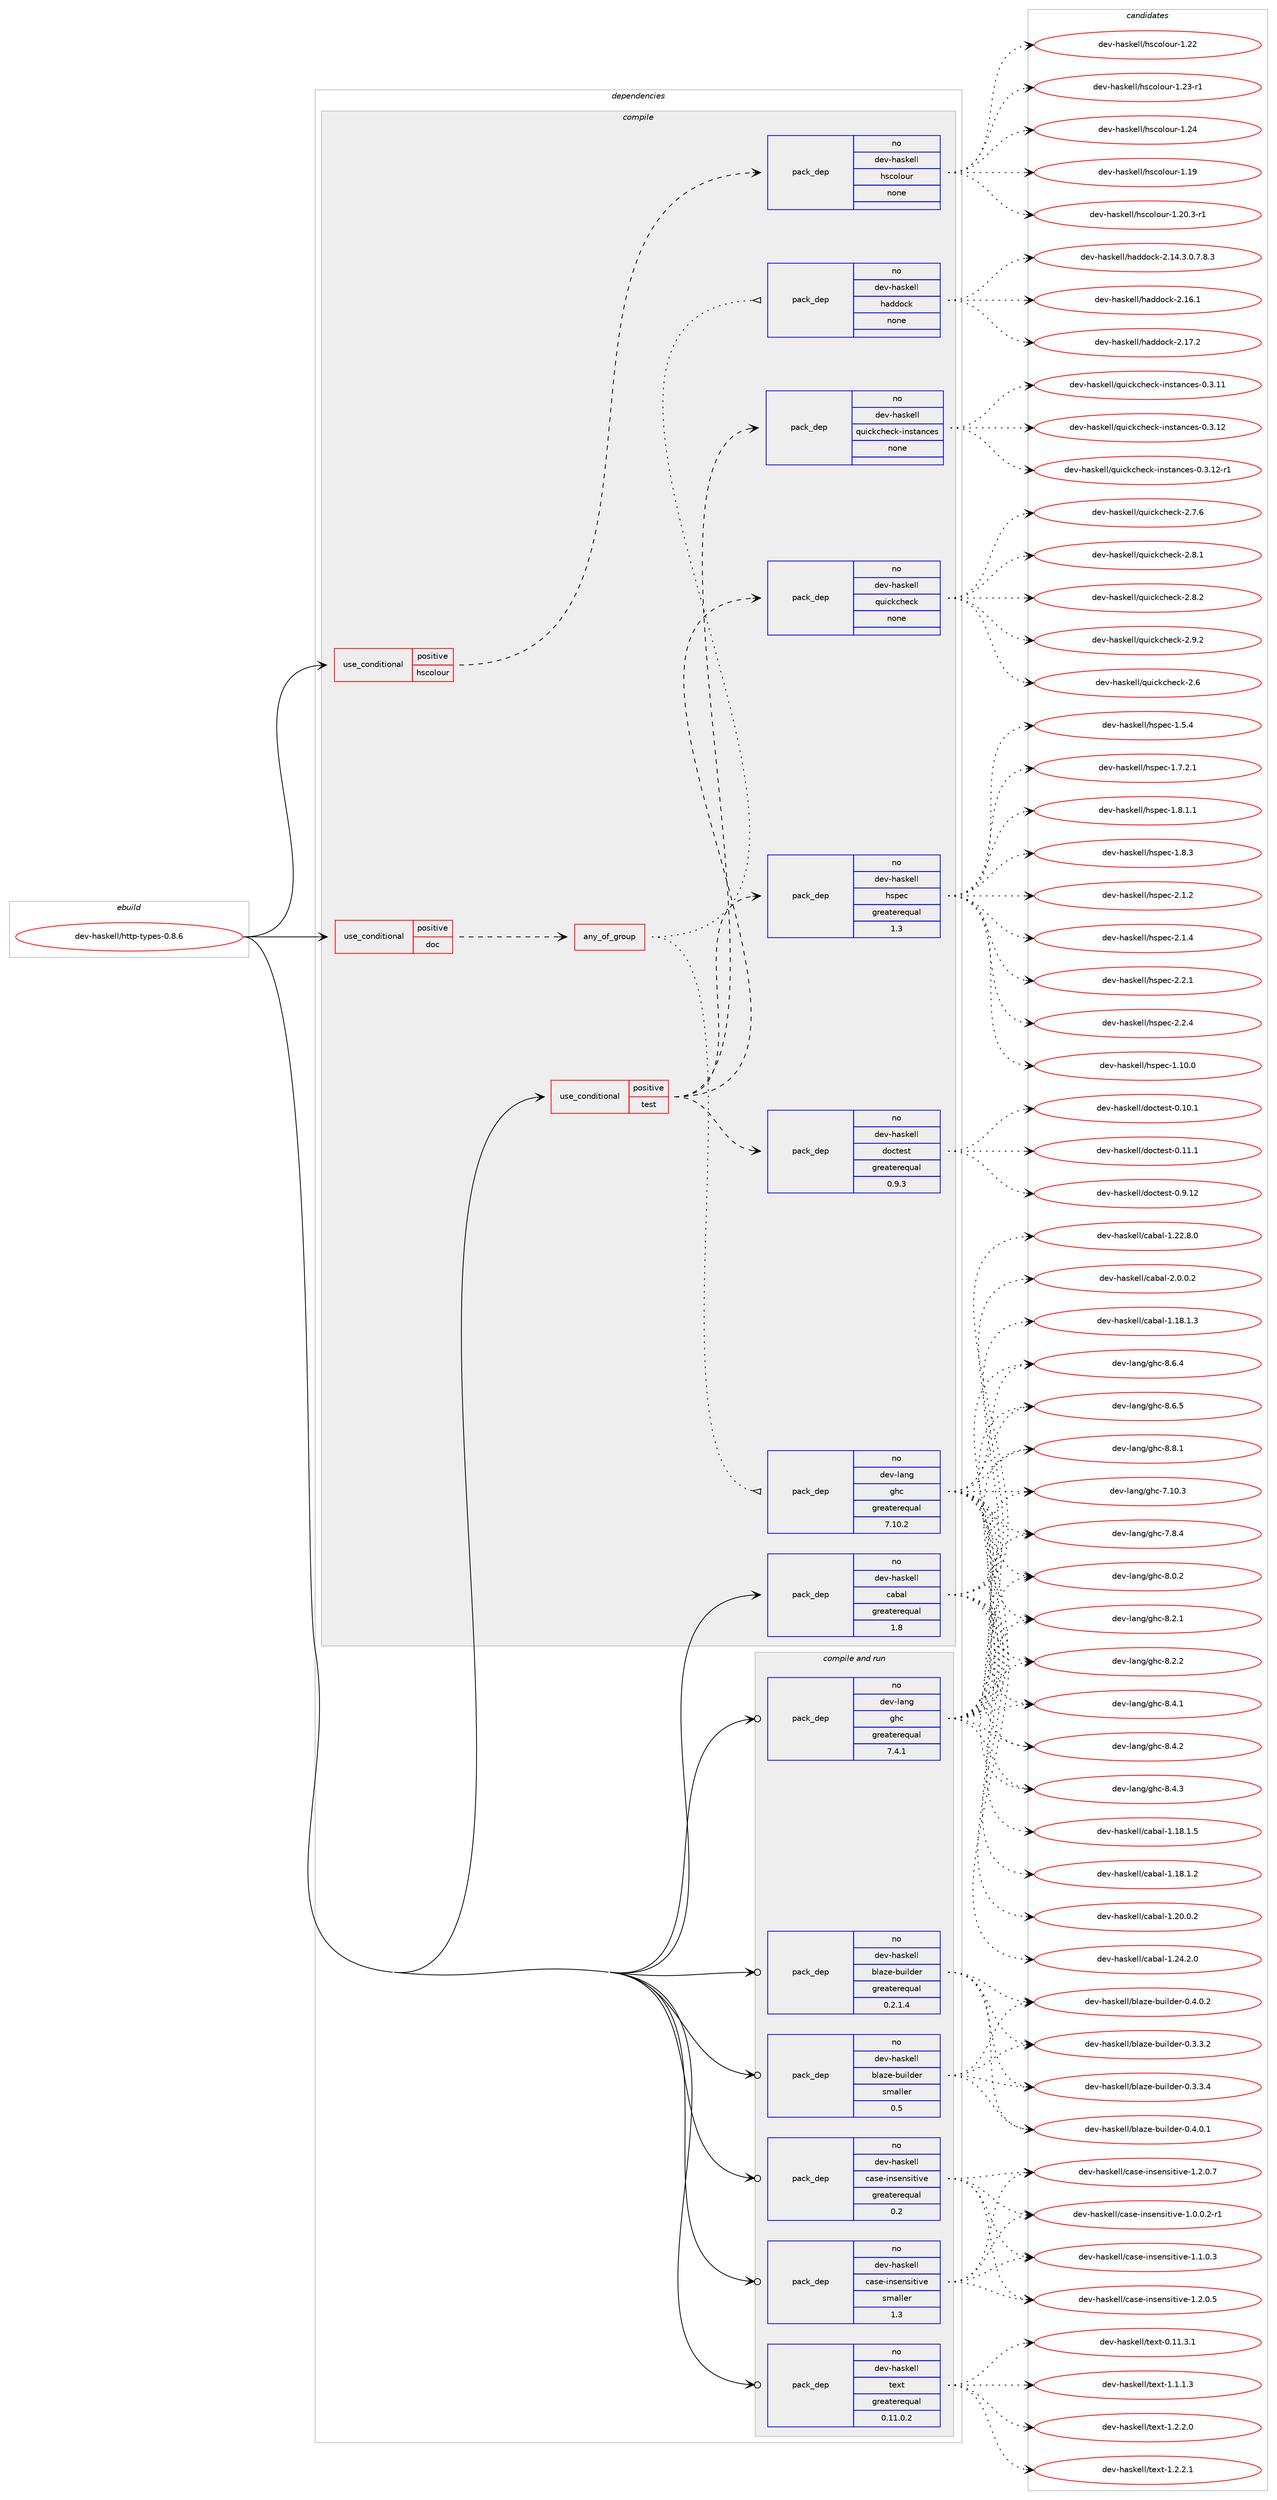 digraph prolog {

# *************
# Graph options
# *************

newrank=true;
concentrate=true;
compound=true;
graph [rankdir=LR,fontname=Helvetica,fontsize=10,ranksep=1.5];#, ranksep=2.5, nodesep=0.2];
edge  [arrowhead=vee];
node  [fontname=Helvetica,fontsize=10];

# **********
# The ebuild
# **********

subgraph cluster_leftcol {
color=gray;
rank=same;
label=<<i>ebuild</i>>;
id [label="dev-haskell/http-types-0.8.6", color=red, width=4, href="../dev-haskell/http-types-0.8.6.svg"];
}

# ****************
# The dependencies
# ****************

subgraph cluster_midcol {
color=gray;
label=<<i>dependencies</i>>;
subgraph cluster_compile {
fillcolor="#eeeeee";
style=filled;
label=<<i>compile</i>>;
subgraph cond126351 {
dependency536681 [label=<<TABLE BORDER="0" CELLBORDER="1" CELLSPACING="0" CELLPADDING="4"><TR><TD ROWSPAN="3" CELLPADDING="10">use_conditional</TD></TR><TR><TD>positive</TD></TR><TR><TD>doc</TD></TR></TABLE>>, shape=none, color=red];
subgraph any10066 {
dependency536682 [label=<<TABLE BORDER="0" CELLBORDER="1" CELLSPACING="0" CELLPADDING="4"><TR><TD CELLPADDING="10">any_of_group</TD></TR></TABLE>>, shape=none, color=red];subgraph pack399907 {
dependency536683 [label=<<TABLE BORDER="0" CELLBORDER="1" CELLSPACING="0" CELLPADDING="4" WIDTH="220"><TR><TD ROWSPAN="6" CELLPADDING="30">pack_dep</TD></TR><TR><TD WIDTH="110">no</TD></TR><TR><TD>dev-haskell</TD></TR><TR><TD>haddock</TD></TR><TR><TD>none</TD></TR><TR><TD></TD></TR></TABLE>>, shape=none, color=blue];
}
dependency536682:e -> dependency536683:w [weight=20,style="dotted",arrowhead="oinv"];
subgraph pack399908 {
dependency536684 [label=<<TABLE BORDER="0" CELLBORDER="1" CELLSPACING="0" CELLPADDING="4" WIDTH="220"><TR><TD ROWSPAN="6" CELLPADDING="30">pack_dep</TD></TR><TR><TD WIDTH="110">no</TD></TR><TR><TD>dev-lang</TD></TR><TR><TD>ghc</TD></TR><TR><TD>greaterequal</TD></TR><TR><TD>7.10.2</TD></TR></TABLE>>, shape=none, color=blue];
}
dependency536682:e -> dependency536684:w [weight=20,style="dotted",arrowhead="oinv"];
}
dependency536681:e -> dependency536682:w [weight=20,style="dashed",arrowhead="vee"];
}
id:e -> dependency536681:w [weight=20,style="solid",arrowhead="vee"];
subgraph cond126352 {
dependency536685 [label=<<TABLE BORDER="0" CELLBORDER="1" CELLSPACING="0" CELLPADDING="4"><TR><TD ROWSPAN="3" CELLPADDING="10">use_conditional</TD></TR><TR><TD>positive</TD></TR><TR><TD>hscolour</TD></TR></TABLE>>, shape=none, color=red];
subgraph pack399909 {
dependency536686 [label=<<TABLE BORDER="0" CELLBORDER="1" CELLSPACING="0" CELLPADDING="4" WIDTH="220"><TR><TD ROWSPAN="6" CELLPADDING="30">pack_dep</TD></TR><TR><TD WIDTH="110">no</TD></TR><TR><TD>dev-haskell</TD></TR><TR><TD>hscolour</TD></TR><TR><TD>none</TD></TR><TR><TD></TD></TR></TABLE>>, shape=none, color=blue];
}
dependency536685:e -> dependency536686:w [weight=20,style="dashed",arrowhead="vee"];
}
id:e -> dependency536685:w [weight=20,style="solid",arrowhead="vee"];
subgraph cond126353 {
dependency536687 [label=<<TABLE BORDER="0" CELLBORDER="1" CELLSPACING="0" CELLPADDING="4"><TR><TD ROWSPAN="3" CELLPADDING="10">use_conditional</TD></TR><TR><TD>positive</TD></TR><TR><TD>test</TD></TR></TABLE>>, shape=none, color=red];
subgraph pack399910 {
dependency536688 [label=<<TABLE BORDER="0" CELLBORDER="1" CELLSPACING="0" CELLPADDING="4" WIDTH="220"><TR><TD ROWSPAN="6" CELLPADDING="30">pack_dep</TD></TR><TR><TD WIDTH="110">no</TD></TR><TR><TD>dev-haskell</TD></TR><TR><TD>doctest</TD></TR><TR><TD>greaterequal</TD></TR><TR><TD>0.9.3</TD></TR></TABLE>>, shape=none, color=blue];
}
dependency536687:e -> dependency536688:w [weight=20,style="dashed",arrowhead="vee"];
subgraph pack399911 {
dependency536689 [label=<<TABLE BORDER="0" CELLBORDER="1" CELLSPACING="0" CELLPADDING="4" WIDTH="220"><TR><TD ROWSPAN="6" CELLPADDING="30">pack_dep</TD></TR><TR><TD WIDTH="110">no</TD></TR><TR><TD>dev-haskell</TD></TR><TR><TD>hspec</TD></TR><TR><TD>greaterequal</TD></TR><TR><TD>1.3</TD></TR></TABLE>>, shape=none, color=blue];
}
dependency536687:e -> dependency536689:w [weight=20,style="dashed",arrowhead="vee"];
subgraph pack399912 {
dependency536690 [label=<<TABLE BORDER="0" CELLBORDER="1" CELLSPACING="0" CELLPADDING="4" WIDTH="220"><TR><TD ROWSPAN="6" CELLPADDING="30">pack_dep</TD></TR><TR><TD WIDTH="110">no</TD></TR><TR><TD>dev-haskell</TD></TR><TR><TD>quickcheck</TD></TR><TR><TD>none</TD></TR><TR><TD></TD></TR></TABLE>>, shape=none, color=blue];
}
dependency536687:e -> dependency536690:w [weight=20,style="dashed",arrowhead="vee"];
subgraph pack399913 {
dependency536691 [label=<<TABLE BORDER="0" CELLBORDER="1" CELLSPACING="0" CELLPADDING="4" WIDTH="220"><TR><TD ROWSPAN="6" CELLPADDING="30">pack_dep</TD></TR><TR><TD WIDTH="110">no</TD></TR><TR><TD>dev-haskell</TD></TR><TR><TD>quickcheck-instances</TD></TR><TR><TD>none</TD></TR><TR><TD></TD></TR></TABLE>>, shape=none, color=blue];
}
dependency536687:e -> dependency536691:w [weight=20,style="dashed",arrowhead="vee"];
}
id:e -> dependency536687:w [weight=20,style="solid",arrowhead="vee"];
subgraph pack399914 {
dependency536692 [label=<<TABLE BORDER="0" CELLBORDER="1" CELLSPACING="0" CELLPADDING="4" WIDTH="220"><TR><TD ROWSPAN="6" CELLPADDING="30">pack_dep</TD></TR><TR><TD WIDTH="110">no</TD></TR><TR><TD>dev-haskell</TD></TR><TR><TD>cabal</TD></TR><TR><TD>greaterequal</TD></TR><TR><TD>1.8</TD></TR></TABLE>>, shape=none, color=blue];
}
id:e -> dependency536692:w [weight=20,style="solid",arrowhead="vee"];
}
subgraph cluster_compileandrun {
fillcolor="#eeeeee";
style=filled;
label=<<i>compile and run</i>>;
subgraph pack399915 {
dependency536693 [label=<<TABLE BORDER="0" CELLBORDER="1" CELLSPACING="0" CELLPADDING="4" WIDTH="220"><TR><TD ROWSPAN="6" CELLPADDING="30">pack_dep</TD></TR><TR><TD WIDTH="110">no</TD></TR><TR><TD>dev-haskell</TD></TR><TR><TD>blaze-builder</TD></TR><TR><TD>greaterequal</TD></TR><TR><TD>0.2.1.4</TD></TR></TABLE>>, shape=none, color=blue];
}
id:e -> dependency536693:w [weight=20,style="solid",arrowhead="odotvee"];
subgraph pack399916 {
dependency536694 [label=<<TABLE BORDER="0" CELLBORDER="1" CELLSPACING="0" CELLPADDING="4" WIDTH="220"><TR><TD ROWSPAN="6" CELLPADDING="30">pack_dep</TD></TR><TR><TD WIDTH="110">no</TD></TR><TR><TD>dev-haskell</TD></TR><TR><TD>blaze-builder</TD></TR><TR><TD>smaller</TD></TR><TR><TD>0.5</TD></TR></TABLE>>, shape=none, color=blue];
}
id:e -> dependency536694:w [weight=20,style="solid",arrowhead="odotvee"];
subgraph pack399917 {
dependency536695 [label=<<TABLE BORDER="0" CELLBORDER="1" CELLSPACING="0" CELLPADDING="4" WIDTH="220"><TR><TD ROWSPAN="6" CELLPADDING="30">pack_dep</TD></TR><TR><TD WIDTH="110">no</TD></TR><TR><TD>dev-haskell</TD></TR><TR><TD>case-insensitive</TD></TR><TR><TD>greaterequal</TD></TR><TR><TD>0.2</TD></TR></TABLE>>, shape=none, color=blue];
}
id:e -> dependency536695:w [weight=20,style="solid",arrowhead="odotvee"];
subgraph pack399918 {
dependency536696 [label=<<TABLE BORDER="0" CELLBORDER="1" CELLSPACING="0" CELLPADDING="4" WIDTH="220"><TR><TD ROWSPAN="6" CELLPADDING="30">pack_dep</TD></TR><TR><TD WIDTH="110">no</TD></TR><TR><TD>dev-haskell</TD></TR><TR><TD>case-insensitive</TD></TR><TR><TD>smaller</TD></TR><TR><TD>1.3</TD></TR></TABLE>>, shape=none, color=blue];
}
id:e -> dependency536696:w [weight=20,style="solid",arrowhead="odotvee"];
subgraph pack399919 {
dependency536697 [label=<<TABLE BORDER="0" CELLBORDER="1" CELLSPACING="0" CELLPADDING="4" WIDTH="220"><TR><TD ROWSPAN="6" CELLPADDING="30">pack_dep</TD></TR><TR><TD WIDTH="110">no</TD></TR><TR><TD>dev-haskell</TD></TR><TR><TD>text</TD></TR><TR><TD>greaterequal</TD></TR><TR><TD>0.11.0.2</TD></TR></TABLE>>, shape=none, color=blue];
}
id:e -> dependency536697:w [weight=20,style="solid",arrowhead="odotvee"];
subgraph pack399920 {
dependency536698 [label=<<TABLE BORDER="0" CELLBORDER="1" CELLSPACING="0" CELLPADDING="4" WIDTH="220"><TR><TD ROWSPAN="6" CELLPADDING="30">pack_dep</TD></TR><TR><TD WIDTH="110">no</TD></TR><TR><TD>dev-lang</TD></TR><TR><TD>ghc</TD></TR><TR><TD>greaterequal</TD></TR><TR><TD>7.4.1</TD></TR></TABLE>>, shape=none, color=blue];
}
id:e -> dependency536698:w [weight=20,style="solid",arrowhead="odotvee"];
}
subgraph cluster_run {
fillcolor="#eeeeee";
style=filled;
label=<<i>run</i>>;
}
}

# **************
# The candidates
# **************

subgraph cluster_choices {
rank=same;
color=gray;
label=<<i>candidates</i>>;

subgraph choice399907 {
color=black;
nodesep=1;
choice1001011184510497115107101108108471049710010011199107455046495246514648465546564651 [label="dev-haskell/haddock-2.14.3.0.7.8.3", color=red, width=4,href="../dev-haskell/haddock-2.14.3.0.7.8.3.svg"];
choice100101118451049711510710110810847104971001001119910745504649544649 [label="dev-haskell/haddock-2.16.1", color=red, width=4,href="../dev-haskell/haddock-2.16.1.svg"];
choice100101118451049711510710110810847104971001001119910745504649554650 [label="dev-haskell/haddock-2.17.2", color=red, width=4,href="../dev-haskell/haddock-2.17.2.svg"];
dependency536683:e -> choice1001011184510497115107101108108471049710010011199107455046495246514648465546564651:w [style=dotted,weight="100"];
dependency536683:e -> choice100101118451049711510710110810847104971001001119910745504649544649:w [style=dotted,weight="100"];
dependency536683:e -> choice100101118451049711510710110810847104971001001119910745504649554650:w [style=dotted,weight="100"];
}
subgraph choice399908 {
color=black;
nodesep=1;
choice1001011184510897110103471031049945554649484651 [label="dev-lang/ghc-7.10.3", color=red, width=4,href="../dev-lang/ghc-7.10.3.svg"];
choice10010111845108971101034710310499455546564652 [label="dev-lang/ghc-7.8.4", color=red, width=4,href="../dev-lang/ghc-7.8.4.svg"];
choice10010111845108971101034710310499455646484650 [label="dev-lang/ghc-8.0.2", color=red, width=4,href="../dev-lang/ghc-8.0.2.svg"];
choice10010111845108971101034710310499455646504649 [label="dev-lang/ghc-8.2.1", color=red, width=4,href="../dev-lang/ghc-8.2.1.svg"];
choice10010111845108971101034710310499455646504650 [label="dev-lang/ghc-8.2.2", color=red, width=4,href="../dev-lang/ghc-8.2.2.svg"];
choice10010111845108971101034710310499455646524649 [label="dev-lang/ghc-8.4.1", color=red, width=4,href="../dev-lang/ghc-8.4.1.svg"];
choice10010111845108971101034710310499455646524650 [label="dev-lang/ghc-8.4.2", color=red, width=4,href="../dev-lang/ghc-8.4.2.svg"];
choice10010111845108971101034710310499455646524651 [label="dev-lang/ghc-8.4.3", color=red, width=4,href="../dev-lang/ghc-8.4.3.svg"];
choice10010111845108971101034710310499455646544652 [label="dev-lang/ghc-8.6.4", color=red, width=4,href="../dev-lang/ghc-8.6.4.svg"];
choice10010111845108971101034710310499455646544653 [label="dev-lang/ghc-8.6.5", color=red, width=4,href="../dev-lang/ghc-8.6.5.svg"];
choice10010111845108971101034710310499455646564649 [label="dev-lang/ghc-8.8.1", color=red, width=4,href="../dev-lang/ghc-8.8.1.svg"];
dependency536684:e -> choice1001011184510897110103471031049945554649484651:w [style=dotted,weight="100"];
dependency536684:e -> choice10010111845108971101034710310499455546564652:w [style=dotted,weight="100"];
dependency536684:e -> choice10010111845108971101034710310499455646484650:w [style=dotted,weight="100"];
dependency536684:e -> choice10010111845108971101034710310499455646504649:w [style=dotted,weight="100"];
dependency536684:e -> choice10010111845108971101034710310499455646504650:w [style=dotted,weight="100"];
dependency536684:e -> choice10010111845108971101034710310499455646524649:w [style=dotted,weight="100"];
dependency536684:e -> choice10010111845108971101034710310499455646524650:w [style=dotted,weight="100"];
dependency536684:e -> choice10010111845108971101034710310499455646524651:w [style=dotted,weight="100"];
dependency536684:e -> choice10010111845108971101034710310499455646544652:w [style=dotted,weight="100"];
dependency536684:e -> choice10010111845108971101034710310499455646544653:w [style=dotted,weight="100"];
dependency536684:e -> choice10010111845108971101034710310499455646564649:w [style=dotted,weight="100"];
}
subgraph choice399909 {
color=black;
nodesep=1;
choice100101118451049711510710110810847104115991111081111171144549464957 [label="dev-haskell/hscolour-1.19", color=red, width=4,href="../dev-haskell/hscolour-1.19.svg"];
choice10010111845104971151071011081084710411599111108111117114454946504846514511449 [label="dev-haskell/hscolour-1.20.3-r1", color=red, width=4,href="../dev-haskell/hscolour-1.20.3-r1.svg"];
choice100101118451049711510710110810847104115991111081111171144549465050 [label="dev-haskell/hscolour-1.22", color=red, width=4,href="../dev-haskell/hscolour-1.22.svg"];
choice1001011184510497115107101108108471041159911110811111711445494650514511449 [label="dev-haskell/hscolour-1.23-r1", color=red, width=4,href="../dev-haskell/hscolour-1.23-r1.svg"];
choice100101118451049711510710110810847104115991111081111171144549465052 [label="dev-haskell/hscolour-1.24", color=red, width=4,href="../dev-haskell/hscolour-1.24.svg"];
dependency536686:e -> choice100101118451049711510710110810847104115991111081111171144549464957:w [style=dotted,weight="100"];
dependency536686:e -> choice10010111845104971151071011081084710411599111108111117114454946504846514511449:w [style=dotted,weight="100"];
dependency536686:e -> choice100101118451049711510710110810847104115991111081111171144549465050:w [style=dotted,weight="100"];
dependency536686:e -> choice1001011184510497115107101108108471041159911110811111711445494650514511449:w [style=dotted,weight="100"];
dependency536686:e -> choice100101118451049711510710110810847104115991111081111171144549465052:w [style=dotted,weight="100"];
}
subgraph choice399910 {
color=black;
nodesep=1;
choice1001011184510497115107101108108471001119911610111511645484649484649 [label="dev-haskell/doctest-0.10.1", color=red, width=4,href="../dev-haskell/doctest-0.10.1.svg"];
choice1001011184510497115107101108108471001119911610111511645484649494649 [label="dev-haskell/doctest-0.11.1", color=red, width=4,href="../dev-haskell/doctest-0.11.1.svg"];
choice1001011184510497115107101108108471001119911610111511645484657464950 [label="dev-haskell/doctest-0.9.12", color=red, width=4,href="../dev-haskell/doctest-0.9.12.svg"];
dependency536688:e -> choice1001011184510497115107101108108471001119911610111511645484649484649:w [style=dotted,weight="100"];
dependency536688:e -> choice1001011184510497115107101108108471001119911610111511645484649494649:w [style=dotted,weight="100"];
dependency536688:e -> choice1001011184510497115107101108108471001119911610111511645484657464950:w [style=dotted,weight="100"];
}
subgraph choice399911 {
color=black;
nodesep=1;
choice1001011184510497115107101108108471041151121019945494649484648 [label="dev-haskell/hspec-1.10.0", color=red, width=4,href="../dev-haskell/hspec-1.10.0.svg"];
choice10010111845104971151071011081084710411511210199454946534652 [label="dev-haskell/hspec-1.5.4", color=red, width=4,href="../dev-haskell/hspec-1.5.4.svg"];
choice100101118451049711510710110810847104115112101994549465546504649 [label="dev-haskell/hspec-1.7.2.1", color=red, width=4,href="../dev-haskell/hspec-1.7.2.1.svg"];
choice100101118451049711510710110810847104115112101994549465646494649 [label="dev-haskell/hspec-1.8.1.1", color=red, width=4,href="../dev-haskell/hspec-1.8.1.1.svg"];
choice10010111845104971151071011081084710411511210199454946564651 [label="dev-haskell/hspec-1.8.3", color=red, width=4,href="../dev-haskell/hspec-1.8.3.svg"];
choice10010111845104971151071011081084710411511210199455046494650 [label="dev-haskell/hspec-2.1.2", color=red, width=4,href="../dev-haskell/hspec-2.1.2.svg"];
choice10010111845104971151071011081084710411511210199455046494652 [label="dev-haskell/hspec-2.1.4", color=red, width=4,href="../dev-haskell/hspec-2.1.4.svg"];
choice10010111845104971151071011081084710411511210199455046504649 [label="dev-haskell/hspec-2.2.1", color=red, width=4,href="../dev-haskell/hspec-2.2.1.svg"];
choice10010111845104971151071011081084710411511210199455046504652 [label="dev-haskell/hspec-2.2.4", color=red, width=4,href="../dev-haskell/hspec-2.2.4.svg"];
dependency536689:e -> choice1001011184510497115107101108108471041151121019945494649484648:w [style=dotted,weight="100"];
dependency536689:e -> choice10010111845104971151071011081084710411511210199454946534652:w [style=dotted,weight="100"];
dependency536689:e -> choice100101118451049711510710110810847104115112101994549465546504649:w [style=dotted,weight="100"];
dependency536689:e -> choice100101118451049711510710110810847104115112101994549465646494649:w [style=dotted,weight="100"];
dependency536689:e -> choice10010111845104971151071011081084710411511210199454946564651:w [style=dotted,weight="100"];
dependency536689:e -> choice10010111845104971151071011081084710411511210199455046494650:w [style=dotted,weight="100"];
dependency536689:e -> choice10010111845104971151071011081084710411511210199455046494652:w [style=dotted,weight="100"];
dependency536689:e -> choice10010111845104971151071011081084710411511210199455046504649:w [style=dotted,weight="100"];
dependency536689:e -> choice10010111845104971151071011081084710411511210199455046504652:w [style=dotted,weight="100"];
}
subgraph choice399912 {
color=black;
nodesep=1;
choice10010111845104971151071011081084711311710599107991041019910745504654 [label="dev-haskell/quickcheck-2.6", color=red, width=4,href="../dev-haskell/quickcheck-2.6.svg"];
choice100101118451049711510710110810847113117105991079910410199107455046554654 [label="dev-haskell/quickcheck-2.7.6", color=red, width=4,href="../dev-haskell/quickcheck-2.7.6.svg"];
choice100101118451049711510710110810847113117105991079910410199107455046564649 [label="dev-haskell/quickcheck-2.8.1", color=red, width=4,href="../dev-haskell/quickcheck-2.8.1.svg"];
choice100101118451049711510710110810847113117105991079910410199107455046564650 [label="dev-haskell/quickcheck-2.8.2", color=red, width=4,href="../dev-haskell/quickcheck-2.8.2.svg"];
choice100101118451049711510710110810847113117105991079910410199107455046574650 [label="dev-haskell/quickcheck-2.9.2", color=red, width=4,href="../dev-haskell/quickcheck-2.9.2.svg"];
dependency536690:e -> choice10010111845104971151071011081084711311710599107991041019910745504654:w [style=dotted,weight="100"];
dependency536690:e -> choice100101118451049711510710110810847113117105991079910410199107455046554654:w [style=dotted,weight="100"];
dependency536690:e -> choice100101118451049711510710110810847113117105991079910410199107455046564649:w [style=dotted,weight="100"];
dependency536690:e -> choice100101118451049711510710110810847113117105991079910410199107455046564650:w [style=dotted,weight="100"];
dependency536690:e -> choice100101118451049711510710110810847113117105991079910410199107455046574650:w [style=dotted,weight="100"];
}
subgraph choice399913 {
color=black;
nodesep=1;
choice10010111845104971151071011081084711311710599107991041019910745105110115116971109910111545484651464949 [label="dev-haskell/quickcheck-instances-0.3.11", color=red, width=4,href="../dev-haskell/quickcheck-instances-0.3.11.svg"];
choice10010111845104971151071011081084711311710599107991041019910745105110115116971109910111545484651464950 [label="dev-haskell/quickcheck-instances-0.3.12", color=red, width=4,href="../dev-haskell/quickcheck-instances-0.3.12.svg"];
choice100101118451049711510710110810847113117105991079910410199107451051101151169711099101115454846514649504511449 [label="dev-haskell/quickcheck-instances-0.3.12-r1", color=red, width=4,href="../dev-haskell/quickcheck-instances-0.3.12-r1.svg"];
dependency536691:e -> choice10010111845104971151071011081084711311710599107991041019910745105110115116971109910111545484651464949:w [style=dotted,weight="100"];
dependency536691:e -> choice10010111845104971151071011081084711311710599107991041019910745105110115116971109910111545484651464950:w [style=dotted,weight="100"];
dependency536691:e -> choice100101118451049711510710110810847113117105991079910410199107451051101151169711099101115454846514649504511449:w [style=dotted,weight="100"];
}
subgraph choice399914 {
color=black;
nodesep=1;
choice10010111845104971151071011081084799979897108454946495646494650 [label="dev-haskell/cabal-1.18.1.2", color=red, width=4,href="../dev-haskell/cabal-1.18.1.2.svg"];
choice10010111845104971151071011081084799979897108454946495646494651 [label="dev-haskell/cabal-1.18.1.3", color=red, width=4,href="../dev-haskell/cabal-1.18.1.3.svg"];
choice10010111845104971151071011081084799979897108454946495646494653 [label="dev-haskell/cabal-1.18.1.5", color=red, width=4,href="../dev-haskell/cabal-1.18.1.5.svg"];
choice10010111845104971151071011081084799979897108454946504846484650 [label="dev-haskell/cabal-1.20.0.2", color=red, width=4,href="../dev-haskell/cabal-1.20.0.2.svg"];
choice10010111845104971151071011081084799979897108454946505046564648 [label="dev-haskell/cabal-1.22.8.0", color=red, width=4,href="../dev-haskell/cabal-1.22.8.0.svg"];
choice10010111845104971151071011081084799979897108454946505246504648 [label="dev-haskell/cabal-1.24.2.0", color=red, width=4,href="../dev-haskell/cabal-1.24.2.0.svg"];
choice100101118451049711510710110810847999798971084550464846484650 [label="dev-haskell/cabal-2.0.0.2", color=red, width=4,href="../dev-haskell/cabal-2.0.0.2.svg"];
dependency536692:e -> choice10010111845104971151071011081084799979897108454946495646494650:w [style=dotted,weight="100"];
dependency536692:e -> choice10010111845104971151071011081084799979897108454946495646494651:w [style=dotted,weight="100"];
dependency536692:e -> choice10010111845104971151071011081084799979897108454946495646494653:w [style=dotted,weight="100"];
dependency536692:e -> choice10010111845104971151071011081084799979897108454946504846484650:w [style=dotted,weight="100"];
dependency536692:e -> choice10010111845104971151071011081084799979897108454946505046564648:w [style=dotted,weight="100"];
dependency536692:e -> choice10010111845104971151071011081084799979897108454946505246504648:w [style=dotted,weight="100"];
dependency536692:e -> choice100101118451049711510710110810847999798971084550464846484650:w [style=dotted,weight="100"];
}
subgraph choice399915 {
color=black;
nodesep=1;
choice100101118451049711510710110810847981089712210145981171051081001011144548465146514650 [label="dev-haskell/blaze-builder-0.3.3.2", color=red, width=4,href="../dev-haskell/blaze-builder-0.3.3.2.svg"];
choice100101118451049711510710110810847981089712210145981171051081001011144548465146514652 [label="dev-haskell/blaze-builder-0.3.3.4", color=red, width=4,href="../dev-haskell/blaze-builder-0.3.3.4.svg"];
choice100101118451049711510710110810847981089712210145981171051081001011144548465246484649 [label="dev-haskell/blaze-builder-0.4.0.1", color=red, width=4,href="../dev-haskell/blaze-builder-0.4.0.1.svg"];
choice100101118451049711510710110810847981089712210145981171051081001011144548465246484650 [label="dev-haskell/blaze-builder-0.4.0.2", color=red, width=4,href="../dev-haskell/blaze-builder-0.4.0.2.svg"];
dependency536693:e -> choice100101118451049711510710110810847981089712210145981171051081001011144548465146514650:w [style=dotted,weight="100"];
dependency536693:e -> choice100101118451049711510710110810847981089712210145981171051081001011144548465146514652:w [style=dotted,weight="100"];
dependency536693:e -> choice100101118451049711510710110810847981089712210145981171051081001011144548465246484649:w [style=dotted,weight="100"];
dependency536693:e -> choice100101118451049711510710110810847981089712210145981171051081001011144548465246484650:w [style=dotted,weight="100"];
}
subgraph choice399916 {
color=black;
nodesep=1;
choice100101118451049711510710110810847981089712210145981171051081001011144548465146514650 [label="dev-haskell/blaze-builder-0.3.3.2", color=red, width=4,href="../dev-haskell/blaze-builder-0.3.3.2.svg"];
choice100101118451049711510710110810847981089712210145981171051081001011144548465146514652 [label="dev-haskell/blaze-builder-0.3.3.4", color=red, width=4,href="../dev-haskell/blaze-builder-0.3.3.4.svg"];
choice100101118451049711510710110810847981089712210145981171051081001011144548465246484649 [label="dev-haskell/blaze-builder-0.4.0.1", color=red, width=4,href="../dev-haskell/blaze-builder-0.4.0.1.svg"];
choice100101118451049711510710110810847981089712210145981171051081001011144548465246484650 [label="dev-haskell/blaze-builder-0.4.0.2", color=red, width=4,href="../dev-haskell/blaze-builder-0.4.0.2.svg"];
dependency536694:e -> choice100101118451049711510710110810847981089712210145981171051081001011144548465146514650:w [style=dotted,weight="100"];
dependency536694:e -> choice100101118451049711510710110810847981089712210145981171051081001011144548465146514652:w [style=dotted,weight="100"];
dependency536694:e -> choice100101118451049711510710110810847981089712210145981171051081001011144548465246484649:w [style=dotted,weight="100"];
dependency536694:e -> choice100101118451049711510710110810847981089712210145981171051081001011144548465246484650:w [style=dotted,weight="100"];
}
subgraph choice399917 {
color=black;
nodesep=1;
choice10010111845104971151071011081084799971151014510511011510111011510511610511810145494648464846504511449 [label="dev-haskell/case-insensitive-1.0.0.2-r1", color=red, width=4,href="../dev-haskell/case-insensitive-1.0.0.2-r1.svg"];
choice1001011184510497115107101108108479997115101451051101151011101151051161051181014549464946484651 [label="dev-haskell/case-insensitive-1.1.0.3", color=red, width=4,href="../dev-haskell/case-insensitive-1.1.0.3.svg"];
choice1001011184510497115107101108108479997115101451051101151011101151051161051181014549465046484653 [label="dev-haskell/case-insensitive-1.2.0.5", color=red, width=4,href="../dev-haskell/case-insensitive-1.2.0.5.svg"];
choice1001011184510497115107101108108479997115101451051101151011101151051161051181014549465046484655 [label="dev-haskell/case-insensitive-1.2.0.7", color=red, width=4,href="../dev-haskell/case-insensitive-1.2.0.7.svg"];
dependency536695:e -> choice10010111845104971151071011081084799971151014510511011510111011510511610511810145494648464846504511449:w [style=dotted,weight="100"];
dependency536695:e -> choice1001011184510497115107101108108479997115101451051101151011101151051161051181014549464946484651:w [style=dotted,weight="100"];
dependency536695:e -> choice1001011184510497115107101108108479997115101451051101151011101151051161051181014549465046484653:w [style=dotted,weight="100"];
dependency536695:e -> choice1001011184510497115107101108108479997115101451051101151011101151051161051181014549465046484655:w [style=dotted,weight="100"];
}
subgraph choice399918 {
color=black;
nodesep=1;
choice10010111845104971151071011081084799971151014510511011510111011510511610511810145494648464846504511449 [label="dev-haskell/case-insensitive-1.0.0.2-r1", color=red, width=4,href="../dev-haskell/case-insensitive-1.0.0.2-r1.svg"];
choice1001011184510497115107101108108479997115101451051101151011101151051161051181014549464946484651 [label="dev-haskell/case-insensitive-1.1.0.3", color=red, width=4,href="../dev-haskell/case-insensitive-1.1.0.3.svg"];
choice1001011184510497115107101108108479997115101451051101151011101151051161051181014549465046484653 [label="dev-haskell/case-insensitive-1.2.0.5", color=red, width=4,href="../dev-haskell/case-insensitive-1.2.0.5.svg"];
choice1001011184510497115107101108108479997115101451051101151011101151051161051181014549465046484655 [label="dev-haskell/case-insensitive-1.2.0.7", color=red, width=4,href="../dev-haskell/case-insensitive-1.2.0.7.svg"];
dependency536696:e -> choice10010111845104971151071011081084799971151014510511011510111011510511610511810145494648464846504511449:w [style=dotted,weight="100"];
dependency536696:e -> choice1001011184510497115107101108108479997115101451051101151011101151051161051181014549464946484651:w [style=dotted,weight="100"];
dependency536696:e -> choice1001011184510497115107101108108479997115101451051101151011101151051161051181014549465046484653:w [style=dotted,weight="100"];
dependency536696:e -> choice1001011184510497115107101108108479997115101451051101151011101151051161051181014549465046484655:w [style=dotted,weight="100"];
}
subgraph choice399919 {
color=black;
nodesep=1;
choice100101118451049711510710110810847116101120116454846494946514649 [label="dev-haskell/text-0.11.3.1", color=red, width=4,href="../dev-haskell/text-0.11.3.1.svg"];
choice1001011184510497115107101108108471161011201164549464946494651 [label="dev-haskell/text-1.1.1.3", color=red, width=4,href="../dev-haskell/text-1.1.1.3.svg"];
choice1001011184510497115107101108108471161011201164549465046504648 [label="dev-haskell/text-1.2.2.0", color=red, width=4,href="../dev-haskell/text-1.2.2.0.svg"];
choice1001011184510497115107101108108471161011201164549465046504649 [label="dev-haskell/text-1.2.2.1", color=red, width=4,href="../dev-haskell/text-1.2.2.1.svg"];
dependency536697:e -> choice100101118451049711510710110810847116101120116454846494946514649:w [style=dotted,weight="100"];
dependency536697:e -> choice1001011184510497115107101108108471161011201164549464946494651:w [style=dotted,weight="100"];
dependency536697:e -> choice1001011184510497115107101108108471161011201164549465046504648:w [style=dotted,weight="100"];
dependency536697:e -> choice1001011184510497115107101108108471161011201164549465046504649:w [style=dotted,weight="100"];
}
subgraph choice399920 {
color=black;
nodesep=1;
choice1001011184510897110103471031049945554649484651 [label="dev-lang/ghc-7.10.3", color=red, width=4,href="../dev-lang/ghc-7.10.3.svg"];
choice10010111845108971101034710310499455546564652 [label="dev-lang/ghc-7.8.4", color=red, width=4,href="../dev-lang/ghc-7.8.4.svg"];
choice10010111845108971101034710310499455646484650 [label="dev-lang/ghc-8.0.2", color=red, width=4,href="../dev-lang/ghc-8.0.2.svg"];
choice10010111845108971101034710310499455646504649 [label="dev-lang/ghc-8.2.1", color=red, width=4,href="../dev-lang/ghc-8.2.1.svg"];
choice10010111845108971101034710310499455646504650 [label="dev-lang/ghc-8.2.2", color=red, width=4,href="../dev-lang/ghc-8.2.2.svg"];
choice10010111845108971101034710310499455646524649 [label="dev-lang/ghc-8.4.1", color=red, width=4,href="../dev-lang/ghc-8.4.1.svg"];
choice10010111845108971101034710310499455646524650 [label="dev-lang/ghc-8.4.2", color=red, width=4,href="../dev-lang/ghc-8.4.2.svg"];
choice10010111845108971101034710310499455646524651 [label="dev-lang/ghc-8.4.3", color=red, width=4,href="../dev-lang/ghc-8.4.3.svg"];
choice10010111845108971101034710310499455646544652 [label="dev-lang/ghc-8.6.4", color=red, width=4,href="../dev-lang/ghc-8.6.4.svg"];
choice10010111845108971101034710310499455646544653 [label="dev-lang/ghc-8.6.5", color=red, width=4,href="../dev-lang/ghc-8.6.5.svg"];
choice10010111845108971101034710310499455646564649 [label="dev-lang/ghc-8.8.1", color=red, width=4,href="../dev-lang/ghc-8.8.1.svg"];
dependency536698:e -> choice1001011184510897110103471031049945554649484651:w [style=dotted,weight="100"];
dependency536698:e -> choice10010111845108971101034710310499455546564652:w [style=dotted,weight="100"];
dependency536698:e -> choice10010111845108971101034710310499455646484650:w [style=dotted,weight="100"];
dependency536698:e -> choice10010111845108971101034710310499455646504649:w [style=dotted,weight="100"];
dependency536698:e -> choice10010111845108971101034710310499455646504650:w [style=dotted,weight="100"];
dependency536698:e -> choice10010111845108971101034710310499455646524649:w [style=dotted,weight="100"];
dependency536698:e -> choice10010111845108971101034710310499455646524650:w [style=dotted,weight="100"];
dependency536698:e -> choice10010111845108971101034710310499455646524651:w [style=dotted,weight="100"];
dependency536698:e -> choice10010111845108971101034710310499455646544652:w [style=dotted,weight="100"];
dependency536698:e -> choice10010111845108971101034710310499455646544653:w [style=dotted,weight="100"];
dependency536698:e -> choice10010111845108971101034710310499455646564649:w [style=dotted,weight="100"];
}
}

}
